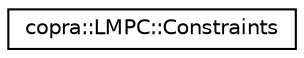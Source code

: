 digraph "Graphical Class Hierarchy"
{
 // LATEX_PDF_SIZE
  edge [fontname="Helvetica",fontsize="10",labelfontname="Helvetica",labelfontsize="10"];
  node [fontname="Helvetica",fontsize="10",shape=record];
  rankdir="LR";
  Node0 [label="copra::LMPC::Constraints",height=0.2,width=0.4,color="black", fillcolor="white", style="filled",URL="$structcopra_1_1LMPC_1_1Constraints.html",tooltip="Nested representation of Constraints."];
}
